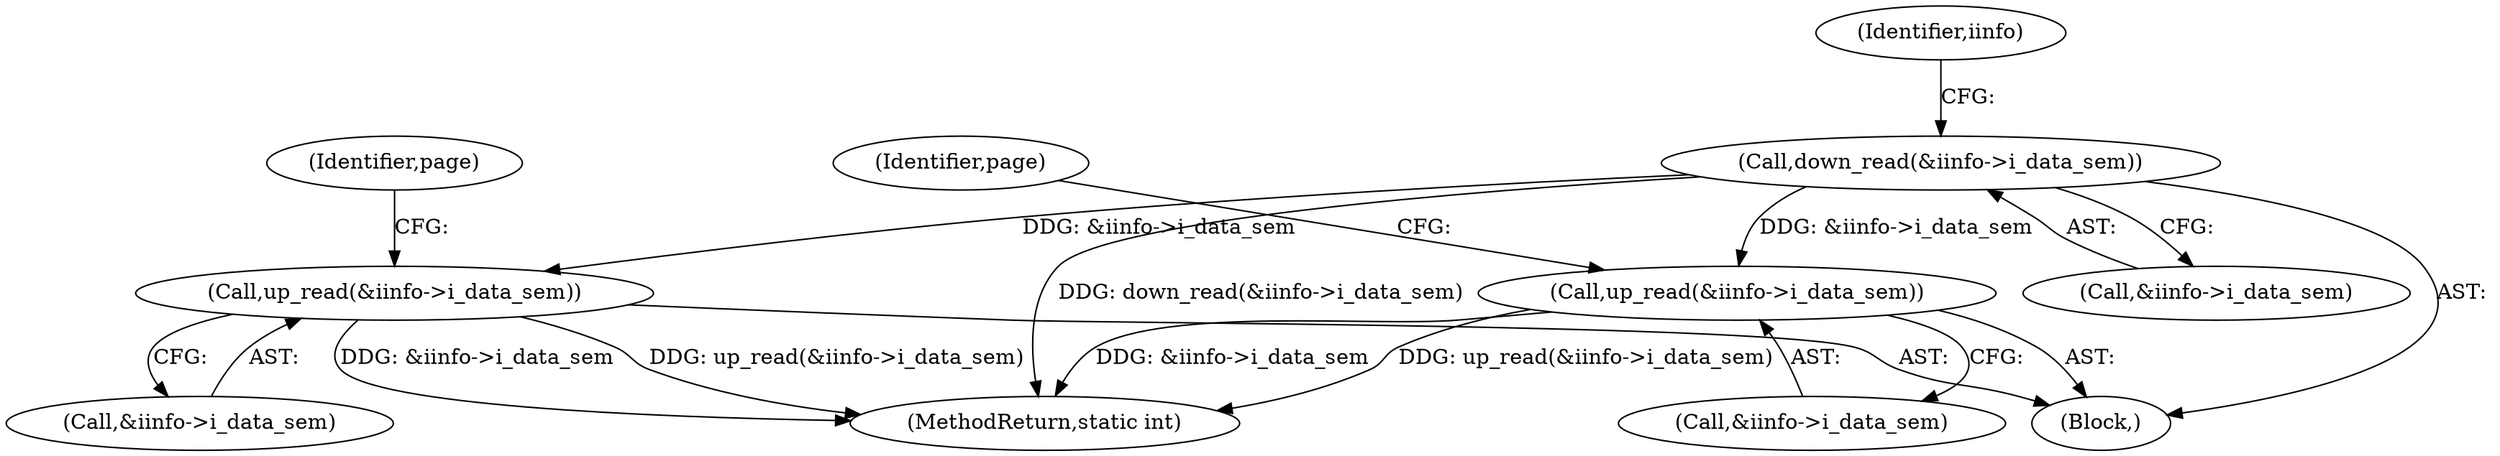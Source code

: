 digraph "0_linux_a1d47b262952a45aae62bd49cfaf33dd76c11a2c@API" {
"1000151" [label="(Call,down_read(&iinfo->i_data_sem))"];
"1000208" [label="(Call,up_read(&iinfo->i_data_sem))"];
"1000222" [label="(Call,up_read(&iinfo->i_data_sem))"];
"1000223" [label="(Call,&iinfo->i_data_sem)"];
"1000151" [label="(Call,down_read(&iinfo->i_data_sem))"];
"1000236" [label="(MethodReturn,static int)"];
"1000159" [label="(Identifier,iinfo)"];
"1000104" [label="(Block,)"];
"1000208" [label="(Call,up_read(&iinfo->i_data_sem))"];
"1000228" [label="(Identifier,page)"];
"1000152" [label="(Call,&iinfo->i_data_sem)"];
"1000214" [label="(Identifier,page)"];
"1000222" [label="(Call,up_read(&iinfo->i_data_sem))"];
"1000209" [label="(Call,&iinfo->i_data_sem)"];
"1000151" -> "1000104"  [label="AST: "];
"1000151" -> "1000152"  [label="CFG: "];
"1000152" -> "1000151"  [label="AST: "];
"1000159" -> "1000151"  [label="CFG: "];
"1000151" -> "1000236"  [label="DDG: down_read(&iinfo->i_data_sem)"];
"1000151" -> "1000208"  [label="DDG: &iinfo->i_data_sem"];
"1000151" -> "1000222"  [label="DDG: &iinfo->i_data_sem"];
"1000208" -> "1000104"  [label="AST: "];
"1000208" -> "1000209"  [label="CFG: "];
"1000209" -> "1000208"  [label="AST: "];
"1000214" -> "1000208"  [label="CFG: "];
"1000208" -> "1000236"  [label="DDG: &iinfo->i_data_sem"];
"1000208" -> "1000236"  [label="DDG: up_read(&iinfo->i_data_sem)"];
"1000222" -> "1000104"  [label="AST: "];
"1000222" -> "1000223"  [label="CFG: "];
"1000223" -> "1000222"  [label="AST: "];
"1000228" -> "1000222"  [label="CFG: "];
"1000222" -> "1000236"  [label="DDG: &iinfo->i_data_sem"];
"1000222" -> "1000236"  [label="DDG: up_read(&iinfo->i_data_sem)"];
}
